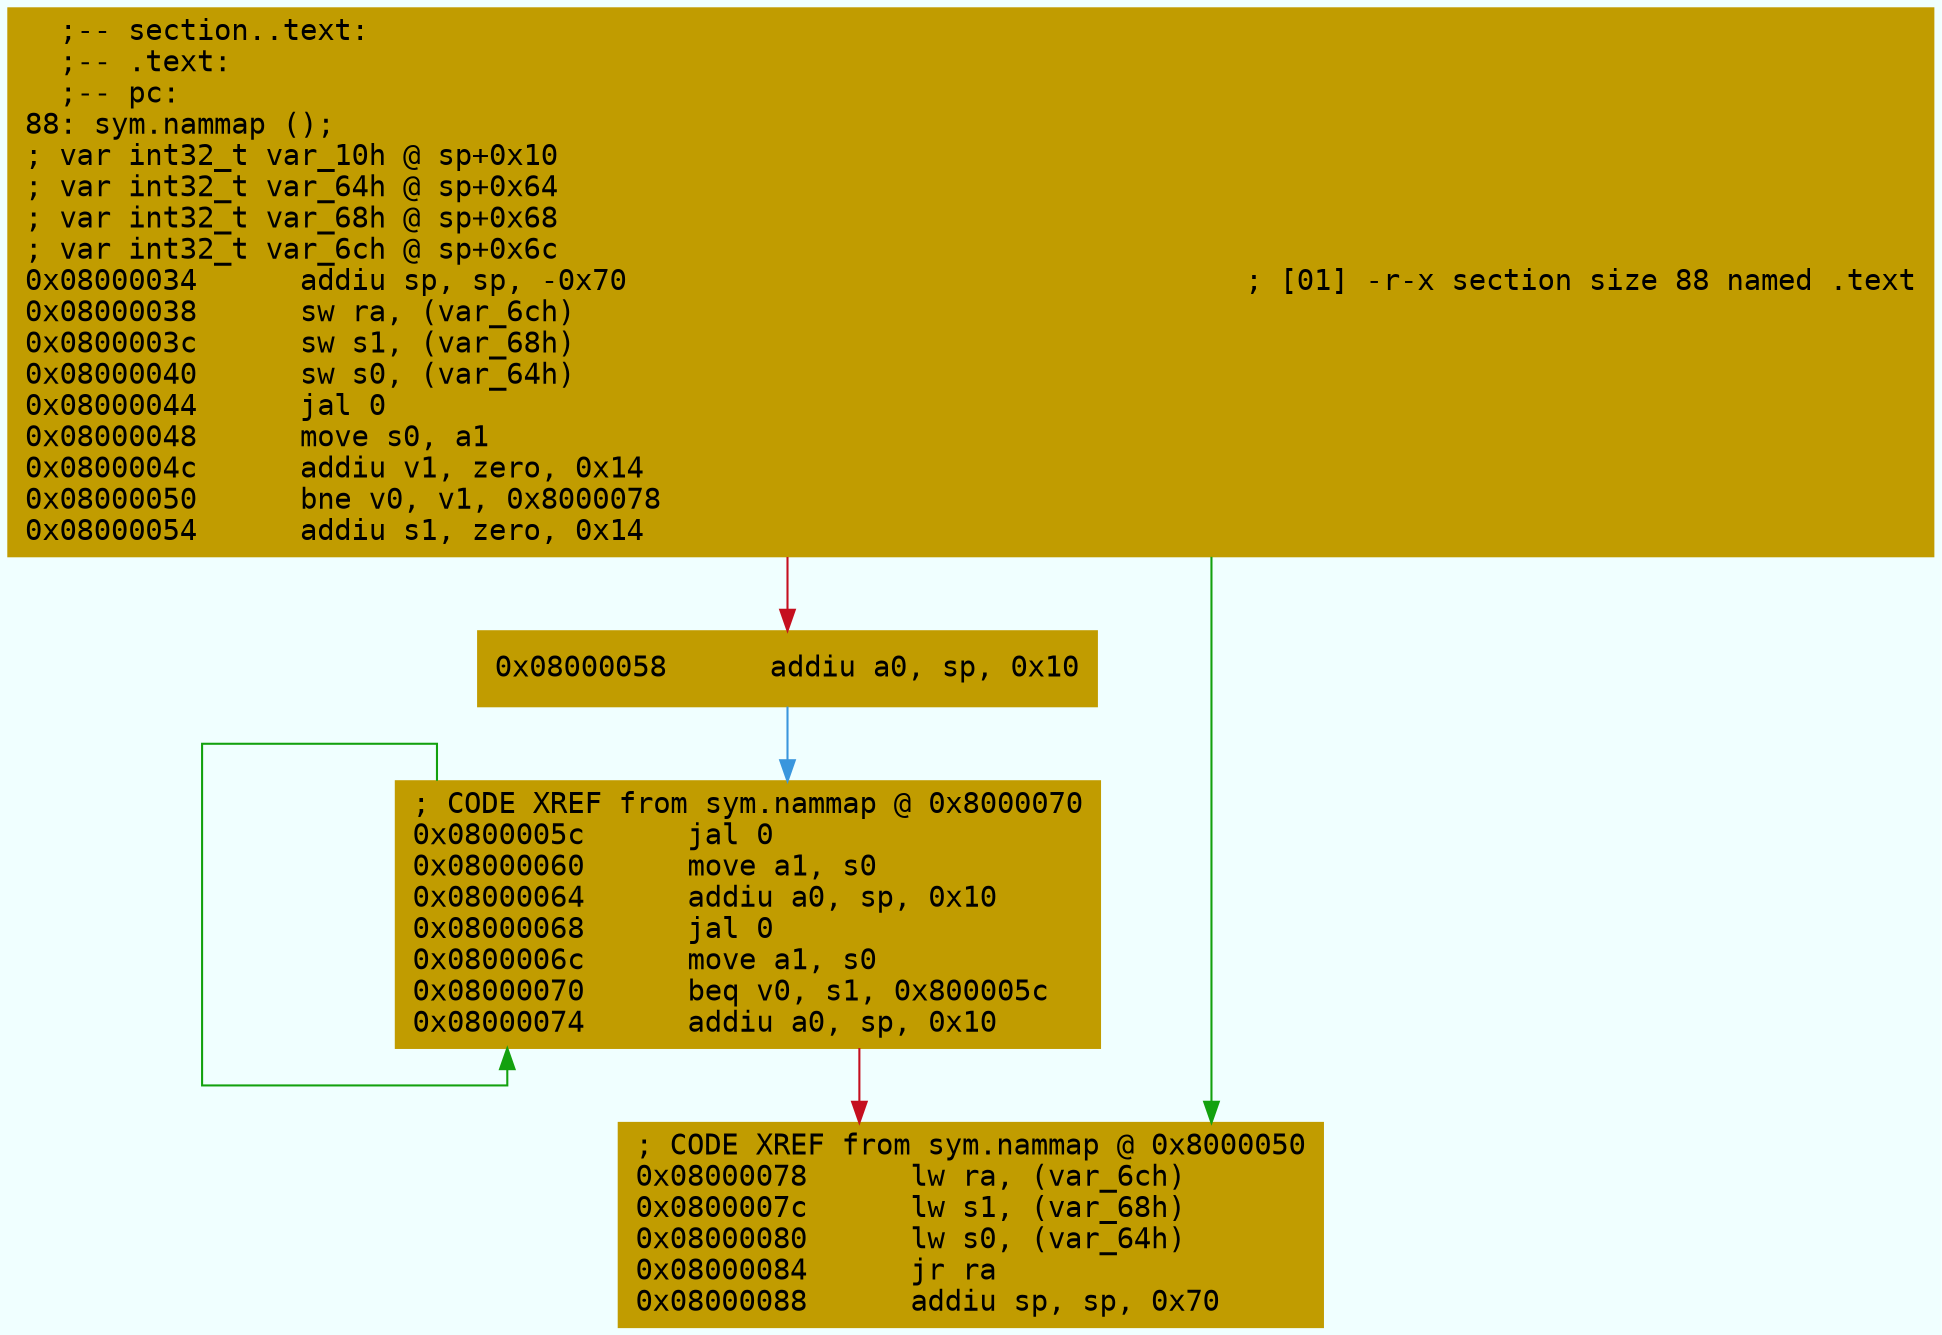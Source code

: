 digraph code {
	graph [bgcolor=azure fontsize=8 fontname="Courier" splines="ortho"];
	node [fillcolor=gray style=filled shape=box];
	edge [arrowhead="normal"];
	"0x08000034" [URL="sym.nammap/0x08000034", fillcolor="#c19c00",color="#c19c00", fontname="Courier",label="  ;-- section..text:\l  ;-- .text:\l  ;-- pc:\l88: sym.nammap ();\l; var int32_t var_10h @ sp+0x10\l; var int32_t var_64h @ sp+0x64\l; var int32_t var_68h @ sp+0x68\l; var int32_t var_6ch @ sp+0x6c\l0x08000034      addiu sp, sp, -0x70                                    ; [01] -r-x section size 88 named .text\l0x08000038      sw ra, (var_6ch)\l0x0800003c      sw s1, (var_68h)\l0x08000040      sw s0, (var_64h)\l0x08000044      jal 0\l0x08000048      move s0, a1\l0x0800004c      addiu v1, zero, 0x14\l0x08000050      bne v0, v1, 0x8000078\l0x08000054      addiu s1, zero, 0x14\l"]
	"0x08000058" [URL="sym.nammap/0x08000058", fillcolor="#c19c00",color="#c19c00", fontname="Courier",label="0x08000058      addiu a0, sp, 0x10\l"]
	"0x0800005c" [URL="sym.nammap/0x0800005c", fillcolor="#c19c00",color="#c19c00", fontname="Courier",label="; CODE XREF from sym.nammap @ 0x8000070\l0x0800005c      jal 0\l0x08000060      move a1, s0\l0x08000064      addiu a0, sp, 0x10\l0x08000068      jal 0\l0x0800006c      move a1, s0\l0x08000070      beq v0, s1, 0x800005c\l0x08000074      addiu a0, sp, 0x10\l"]
	"0x08000078" [URL="sym.nammap/0x08000078", fillcolor="#c19c00",color="#c19c00", fontname="Courier",label="; CODE XREF from sym.nammap @ 0x8000050\l0x08000078      lw ra, (var_6ch)\l0x0800007c      lw s1, (var_68h)\l0x08000080      lw s0, (var_64h)\l0x08000084      jr ra\l0x08000088      addiu sp, sp, 0x70\l"]
        "0x08000034" -> "0x08000078" [color="#13a10e"];
        "0x08000034" -> "0x08000058" [color="#c50f1f"];
        "0x08000058" -> "0x0800005c" [color="#3a96dd"];
        "0x0800005c" -> "0x0800005c" [color="#13a10e"];
        "0x0800005c" -> "0x08000078" [color="#c50f1f"];
}
